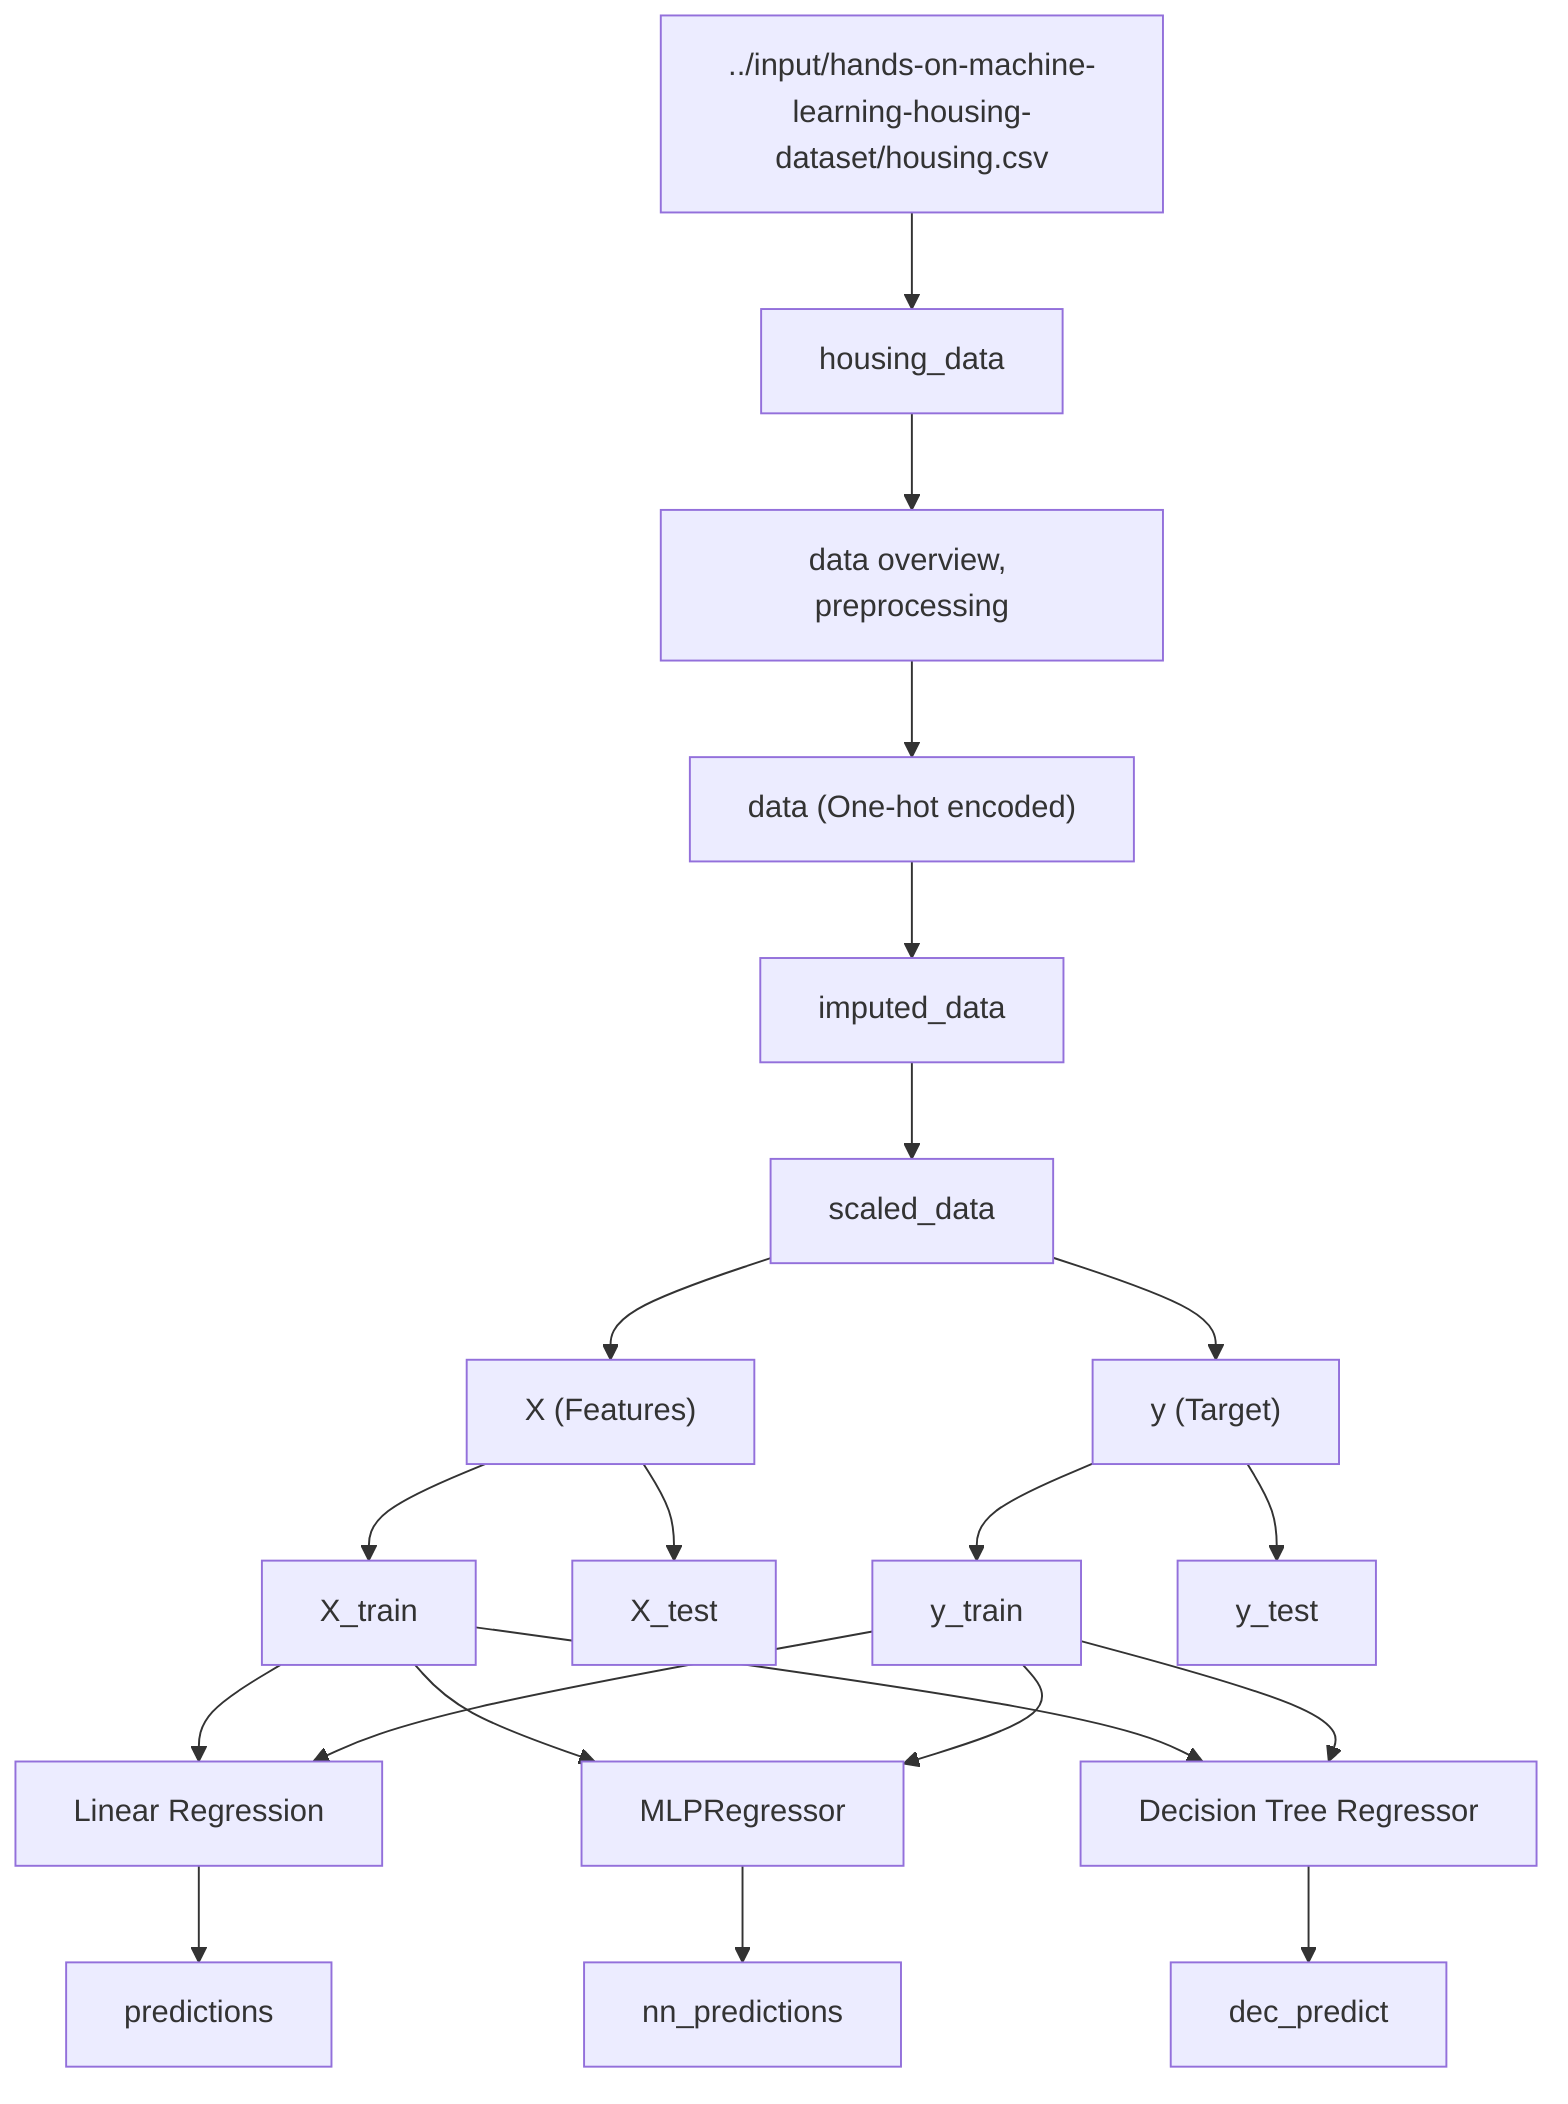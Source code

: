 flowchart TD
    %% Data source node
    A["../input/hands-on-machine-learning-housing-dataset/housing.csv"] --> B["housing_data"]
    %% Loading and initial data overview
    B["housing_data"] --> C["data overview, preprocessing"]
    %% One-hot encoding categorical variables
    C --> D["data (One-hot encoded)"]
    %% Handling missing values with imputation
    D --> E["imputed_data"]
    %% Scaling data for model training
    E --> F["scaled_data"]
    %% Splitting data into features and target
    F --> G["X (Features)"]
    F --> H["y (Target)"]
    %% Splitting data into train and test sets
    G --> I["X_train"]
    G --> J["X_test"]
    H --> K["y_train"]
    H --> L["y_test"]
    %% Linear Regression Model
    I --> M["Linear Regression"]
    K --> M
    M --> N["predictions"]
    %% MLP Regressor Model
    I --> O["MLPRegressor"]
    K --> O
    O --> P["nn_predictions"]
    %% Decision Tree Regressor Model
    I --> Q["Decision Tree Regressor"]
    K --> Q
    Q --> R["dec_predict"]